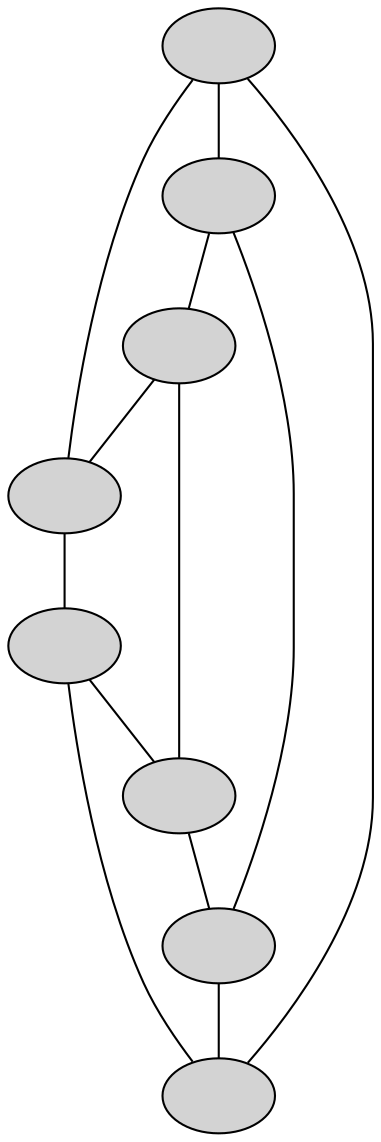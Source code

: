 graph crown {
	n1 [label="", style="filled", fillcolor=""];
	n2 [label="", style="filled", fillcolor=""];
	n3 [label="", style="filled", fillcolor=""];
	n4 [label="", style="filled", fillcolor=""];
	n5 [label="", style="filled", fillcolor=""];
	n6 [label="", style="filled", fillcolor=""];
	n7 [label="", style="filled", fillcolor=""];
	n8 [label="", style="filled", fillcolor=""];
	
	n1 -- n2 -- n3 -- n4 -- n5 -- n6 -- n7 -- n8 -- n1;
	n1 -- n4;
	n2 -- n7;
	n3 -- n6;
	n5 -- n8;
}
